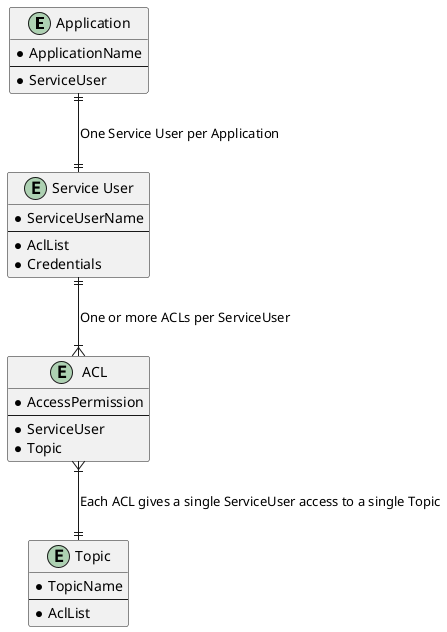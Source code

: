 @startuml

entity app as "Application" {
	* ApplicationName
	---
	* ServiceUser
}

entity su as "Service User" {
	* ServiceUserName
	---
	* AclList
	* Credentials
}

entity acl as "ACL" {
	* AccessPermission
	---
	* ServiceUser
	* Topic
}

entity topic as "Topic" {
	* TopicName
	---
	* AclList
}


app	||--||	su		: One Service User per Application
su	||--|{	acl		: One or more ACLs per ServiceUser
acl	}|--||	topic	: Each ACL gives a single ServiceUser access to a single Topic

@enduml
